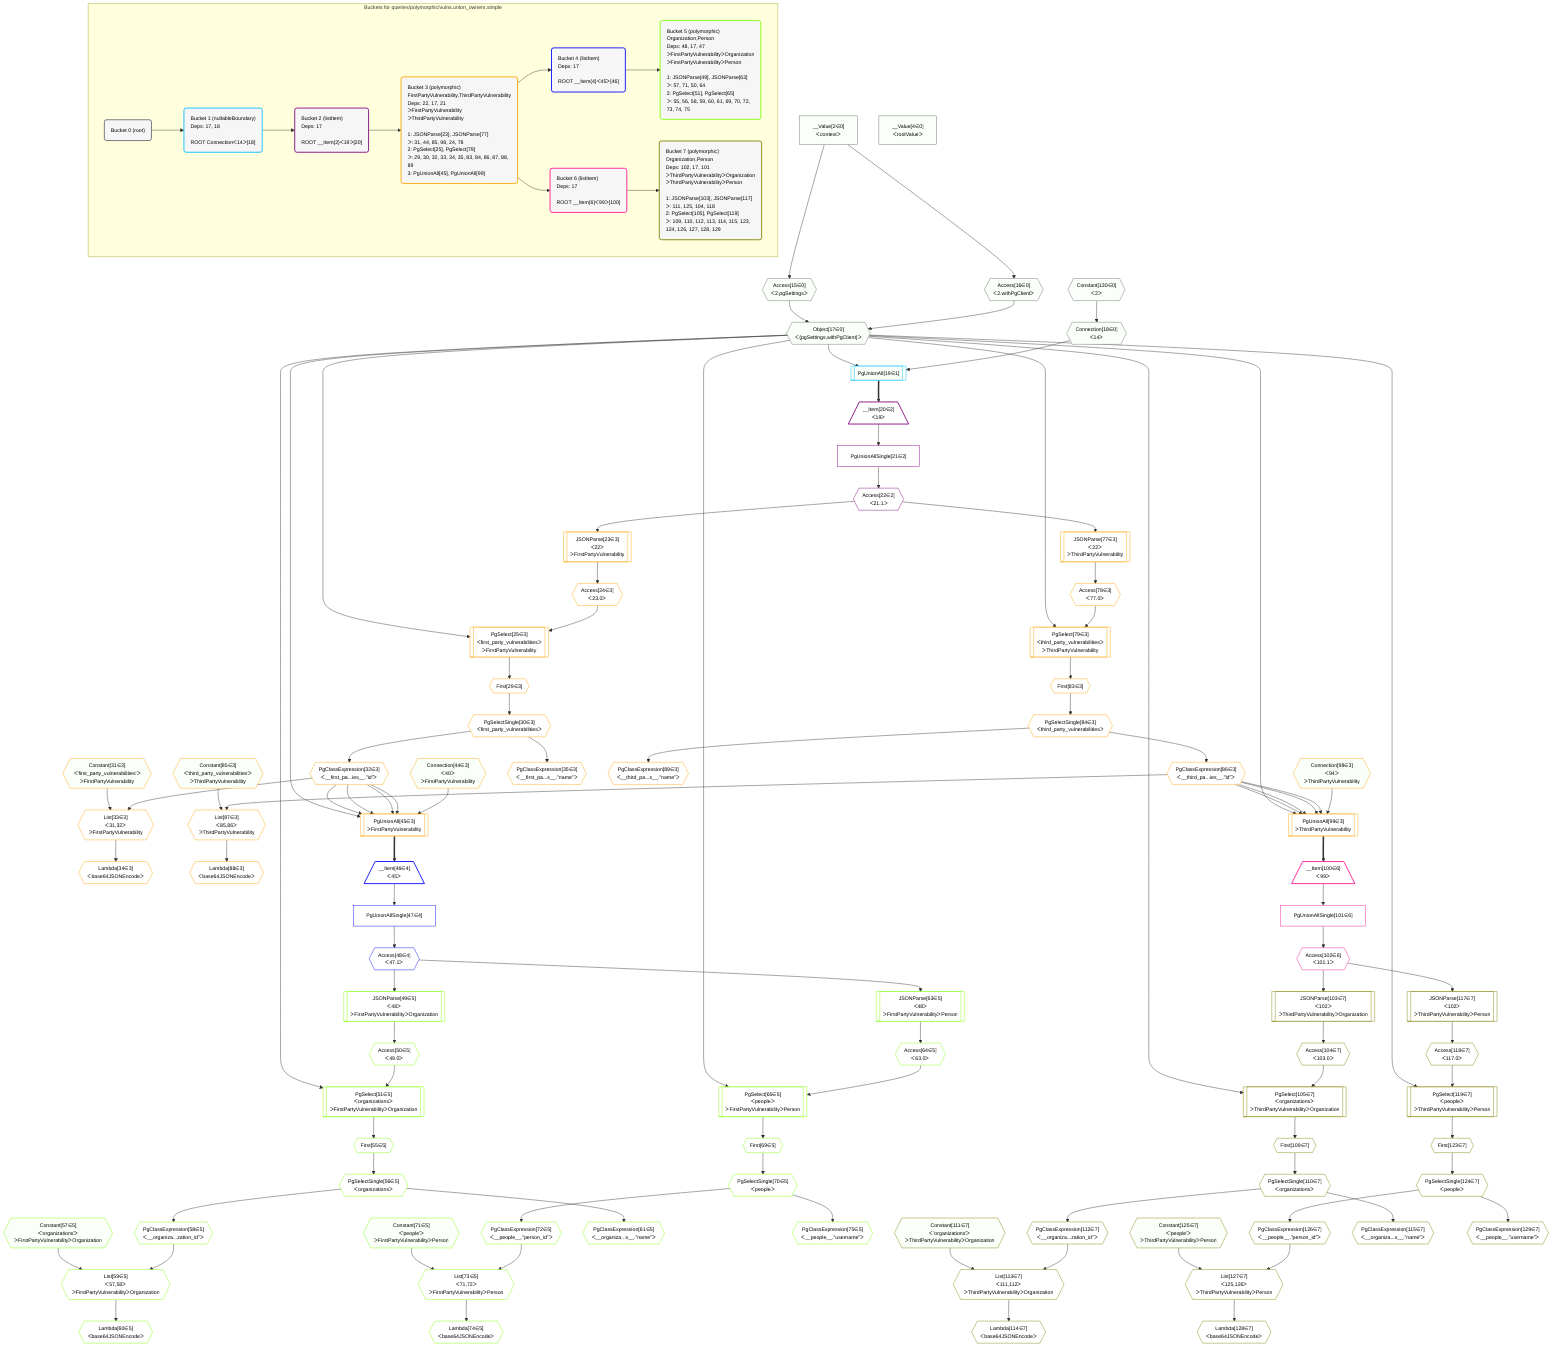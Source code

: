 %%{init: {'themeVariables': { 'fontSize': '12px'}}}%%
graph TD
    classDef path fill:#eee,stroke:#000,color:#000
    classDef plan fill:#fff,stroke-width:1px,color:#000
    classDef itemplan fill:#fff,stroke-width:2px,color:#000
    classDef unbatchedplan fill:#dff,stroke-width:1px,color:#000
    classDef sideeffectplan fill:#fcc,stroke-width:2px,color:#000
    classDef bucket fill:#f6f6f6,color:#000,stroke-width:2px,text-align:left


    %% plan dependencies
    Object17{{"Object[17∈0]<br />ᐸ{pgSettings,withPgClient}ᐳ"}}:::plan
    Access15{{"Access[15∈0]<br />ᐸ2.pgSettingsᐳ"}}:::plan
    Access16{{"Access[16∈0]<br />ᐸ2.withPgClientᐳ"}}:::plan
    Access15 & Access16 --> Object17
    __Value2["__Value[2∈0]<br />ᐸcontextᐳ"]:::plan
    __Value2 --> Access15
    __Value2 --> Access16
    Connection18{{"Connection[18∈0]<br />ᐸ14ᐳ"}}:::plan
    Constant130{{"Constant[130∈0]<br />ᐸ2ᐳ"}}:::plan
    Constant130 --> Connection18
    __Value4["__Value[4∈0]<br />ᐸrootValueᐳ"]:::plan
    PgUnionAll19[["PgUnionAll[19∈1]"]]:::plan
    Object17 & Connection18 --> PgUnionAll19
    __Item20[/"__Item[20∈2]<br />ᐸ19ᐳ"\]:::itemplan
    PgUnionAll19 ==> __Item20
    PgUnionAllSingle21["PgUnionAllSingle[21∈2]"]:::plan
    __Item20 --> PgUnionAllSingle21
    Access22{{"Access[22∈2]<br />ᐸ21.1ᐳ"}}:::plan
    PgUnionAllSingle21 --> Access22
    PgUnionAll45[["PgUnionAll[45∈3]<br />ᐳFirstPartyVulnerability"]]:::plan
    PgClassExpression32{{"PgClassExpression[32∈3]<br />ᐸ__first_pa...ies__.”id”ᐳ"}}:::plan
    Connection44{{"Connection[44∈3]<br />ᐸ40ᐳ<br />ᐳFirstPartyVulnerability"}}:::plan
    Object17 & PgClassExpression32 & PgClassExpression32 & PgClassExpression32 & PgClassExpression32 & Connection44 --> PgUnionAll45
    PgUnionAll99[["PgUnionAll[99∈3]<br />ᐳThirdPartyVulnerability"]]:::plan
    PgClassExpression86{{"PgClassExpression[86∈3]<br />ᐸ__third_pa...ies__.”id”ᐳ"}}:::plan
    Connection98{{"Connection[98∈3]<br />ᐸ94ᐳ<br />ᐳThirdPartyVulnerability"}}:::plan
    Object17 & PgClassExpression86 & PgClassExpression86 & PgClassExpression86 & PgClassExpression86 & Connection98 --> PgUnionAll99
    PgSelect25[["PgSelect[25∈3]<br />ᐸfirst_party_vulnerabilitiesᐳ<br />ᐳFirstPartyVulnerability"]]:::plan
    Access24{{"Access[24∈3]<br />ᐸ23.0ᐳ"}}:::plan
    Object17 & Access24 --> PgSelect25
    List33{{"List[33∈3]<br />ᐸ31,32ᐳ<br />ᐳFirstPartyVulnerability"}}:::plan
    Constant31{{"Constant[31∈3]<br />ᐸ'first_party_vulnerabilities'ᐳ<br />ᐳFirstPartyVulnerability"}}:::plan
    Constant31 & PgClassExpression32 --> List33
    PgSelect79[["PgSelect[79∈3]<br />ᐸthird_party_vulnerabilitiesᐳ<br />ᐳThirdPartyVulnerability"]]:::plan
    Access78{{"Access[78∈3]<br />ᐸ77.0ᐳ"}}:::plan
    Object17 & Access78 --> PgSelect79
    List87{{"List[87∈3]<br />ᐸ85,86ᐳ<br />ᐳThirdPartyVulnerability"}}:::plan
    Constant85{{"Constant[85∈3]<br />ᐸ'third_party_vulnerabilities'ᐳ<br />ᐳThirdPartyVulnerability"}}:::plan
    Constant85 & PgClassExpression86 --> List87
    JSONParse23[["JSONParse[23∈3]<br />ᐸ22ᐳ<br />ᐳFirstPartyVulnerability"]]:::plan
    Access22 --> JSONParse23
    JSONParse23 --> Access24
    First29{{"First[29∈3]"}}:::plan
    PgSelect25 --> First29
    PgSelectSingle30{{"PgSelectSingle[30∈3]<br />ᐸfirst_party_vulnerabilitiesᐳ"}}:::plan
    First29 --> PgSelectSingle30
    PgSelectSingle30 --> PgClassExpression32
    Lambda34{{"Lambda[34∈3]<br />ᐸbase64JSONEncodeᐳ"}}:::plan
    List33 --> Lambda34
    PgClassExpression35{{"PgClassExpression[35∈3]<br />ᐸ__first_pa...s__.”name”ᐳ"}}:::plan
    PgSelectSingle30 --> PgClassExpression35
    JSONParse77[["JSONParse[77∈3]<br />ᐸ22ᐳ<br />ᐳThirdPartyVulnerability"]]:::plan
    Access22 --> JSONParse77
    JSONParse77 --> Access78
    First83{{"First[83∈3]"}}:::plan
    PgSelect79 --> First83
    PgSelectSingle84{{"PgSelectSingle[84∈3]<br />ᐸthird_party_vulnerabilitiesᐳ"}}:::plan
    First83 --> PgSelectSingle84
    PgSelectSingle84 --> PgClassExpression86
    Lambda88{{"Lambda[88∈3]<br />ᐸbase64JSONEncodeᐳ"}}:::plan
    List87 --> Lambda88
    PgClassExpression89{{"PgClassExpression[89∈3]<br />ᐸ__third_pa...s__.”name”ᐳ"}}:::plan
    PgSelectSingle84 --> PgClassExpression89
    __Item46[/"__Item[46∈4]<br />ᐸ45ᐳ"\]:::itemplan
    PgUnionAll45 ==> __Item46
    PgUnionAllSingle47["PgUnionAllSingle[47∈4]"]:::plan
    __Item46 --> PgUnionAllSingle47
    Access48{{"Access[48∈4]<br />ᐸ47.1ᐳ"}}:::plan
    PgUnionAllSingle47 --> Access48
    PgSelect51[["PgSelect[51∈5]<br />ᐸorganizationsᐳ<br />ᐳFirstPartyVulnerabilityᐳOrganization"]]:::plan
    Access50{{"Access[50∈5]<br />ᐸ49.0ᐳ"}}:::plan
    Object17 & Access50 --> PgSelect51
    List59{{"List[59∈5]<br />ᐸ57,58ᐳ<br />ᐳFirstPartyVulnerabilityᐳOrganization"}}:::plan
    Constant57{{"Constant[57∈5]<br />ᐸ'organizations'ᐳ<br />ᐳFirstPartyVulnerabilityᐳOrganization"}}:::plan
    PgClassExpression58{{"PgClassExpression[58∈5]<br />ᐸ__organiza...zation_id”ᐳ"}}:::plan
    Constant57 & PgClassExpression58 --> List59
    PgSelect65[["PgSelect[65∈5]<br />ᐸpeopleᐳ<br />ᐳFirstPartyVulnerabilityᐳPerson"]]:::plan
    Access64{{"Access[64∈5]<br />ᐸ63.0ᐳ"}}:::plan
    Object17 & Access64 --> PgSelect65
    List73{{"List[73∈5]<br />ᐸ71,72ᐳ<br />ᐳFirstPartyVulnerabilityᐳPerson"}}:::plan
    Constant71{{"Constant[71∈5]<br />ᐸ'people'ᐳ<br />ᐳFirstPartyVulnerabilityᐳPerson"}}:::plan
    PgClassExpression72{{"PgClassExpression[72∈5]<br />ᐸ__people__.”person_id”ᐳ"}}:::plan
    Constant71 & PgClassExpression72 --> List73
    JSONParse49[["JSONParse[49∈5]<br />ᐸ48ᐳ<br />ᐳFirstPartyVulnerabilityᐳOrganization"]]:::plan
    Access48 --> JSONParse49
    JSONParse49 --> Access50
    First55{{"First[55∈5]"}}:::plan
    PgSelect51 --> First55
    PgSelectSingle56{{"PgSelectSingle[56∈5]<br />ᐸorganizationsᐳ"}}:::plan
    First55 --> PgSelectSingle56
    PgSelectSingle56 --> PgClassExpression58
    Lambda60{{"Lambda[60∈5]<br />ᐸbase64JSONEncodeᐳ"}}:::plan
    List59 --> Lambda60
    PgClassExpression61{{"PgClassExpression[61∈5]<br />ᐸ__organiza...s__.”name”ᐳ"}}:::plan
    PgSelectSingle56 --> PgClassExpression61
    JSONParse63[["JSONParse[63∈5]<br />ᐸ48ᐳ<br />ᐳFirstPartyVulnerabilityᐳPerson"]]:::plan
    Access48 --> JSONParse63
    JSONParse63 --> Access64
    First69{{"First[69∈5]"}}:::plan
    PgSelect65 --> First69
    PgSelectSingle70{{"PgSelectSingle[70∈5]<br />ᐸpeopleᐳ"}}:::plan
    First69 --> PgSelectSingle70
    PgSelectSingle70 --> PgClassExpression72
    Lambda74{{"Lambda[74∈5]<br />ᐸbase64JSONEncodeᐳ"}}:::plan
    List73 --> Lambda74
    PgClassExpression75{{"PgClassExpression[75∈5]<br />ᐸ__people__.”username”ᐳ"}}:::plan
    PgSelectSingle70 --> PgClassExpression75
    __Item100[/"__Item[100∈6]<br />ᐸ99ᐳ"\]:::itemplan
    PgUnionAll99 ==> __Item100
    PgUnionAllSingle101["PgUnionAllSingle[101∈6]"]:::plan
    __Item100 --> PgUnionAllSingle101
    Access102{{"Access[102∈6]<br />ᐸ101.1ᐳ"}}:::plan
    PgUnionAllSingle101 --> Access102
    PgSelect105[["PgSelect[105∈7]<br />ᐸorganizationsᐳ<br />ᐳThirdPartyVulnerabilityᐳOrganization"]]:::plan
    Access104{{"Access[104∈7]<br />ᐸ103.0ᐳ"}}:::plan
    Object17 & Access104 --> PgSelect105
    List113{{"List[113∈7]<br />ᐸ111,112ᐳ<br />ᐳThirdPartyVulnerabilityᐳOrganization"}}:::plan
    Constant111{{"Constant[111∈7]<br />ᐸ'organizations'ᐳ<br />ᐳThirdPartyVulnerabilityᐳOrganization"}}:::plan
    PgClassExpression112{{"PgClassExpression[112∈7]<br />ᐸ__organiza...zation_id”ᐳ"}}:::plan
    Constant111 & PgClassExpression112 --> List113
    PgSelect119[["PgSelect[119∈7]<br />ᐸpeopleᐳ<br />ᐳThirdPartyVulnerabilityᐳPerson"]]:::plan
    Access118{{"Access[118∈7]<br />ᐸ117.0ᐳ"}}:::plan
    Object17 & Access118 --> PgSelect119
    List127{{"List[127∈7]<br />ᐸ125,126ᐳ<br />ᐳThirdPartyVulnerabilityᐳPerson"}}:::plan
    Constant125{{"Constant[125∈7]<br />ᐸ'people'ᐳ<br />ᐳThirdPartyVulnerabilityᐳPerson"}}:::plan
    PgClassExpression126{{"PgClassExpression[126∈7]<br />ᐸ__people__.”person_id”ᐳ"}}:::plan
    Constant125 & PgClassExpression126 --> List127
    JSONParse103[["JSONParse[103∈7]<br />ᐸ102ᐳ<br />ᐳThirdPartyVulnerabilityᐳOrganization"]]:::plan
    Access102 --> JSONParse103
    JSONParse103 --> Access104
    First109{{"First[109∈7]"}}:::plan
    PgSelect105 --> First109
    PgSelectSingle110{{"PgSelectSingle[110∈7]<br />ᐸorganizationsᐳ"}}:::plan
    First109 --> PgSelectSingle110
    PgSelectSingle110 --> PgClassExpression112
    Lambda114{{"Lambda[114∈7]<br />ᐸbase64JSONEncodeᐳ"}}:::plan
    List113 --> Lambda114
    PgClassExpression115{{"PgClassExpression[115∈7]<br />ᐸ__organiza...s__.”name”ᐳ"}}:::plan
    PgSelectSingle110 --> PgClassExpression115
    JSONParse117[["JSONParse[117∈7]<br />ᐸ102ᐳ<br />ᐳThirdPartyVulnerabilityᐳPerson"]]:::plan
    Access102 --> JSONParse117
    JSONParse117 --> Access118
    First123{{"First[123∈7]"}}:::plan
    PgSelect119 --> First123
    PgSelectSingle124{{"PgSelectSingle[124∈7]<br />ᐸpeopleᐳ"}}:::plan
    First123 --> PgSelectSingle124
    PgSelectSingle124 --> PgClassExpression126
    Lambda128{{"Lambda[128∈7]<br />ᐸbase64JSONEncodeᐳ"}}:::plan
    List127 --> Lambda128
    PgClassExpression129{{"PgClassExpression[129∈7]<br />ᐸ__people__.”username”ᐳ"}}:::plan
    PgSelectSingle124 --> PgClassExpression129

    %% define steps

    subgraph "Buckets for queries/polymorphic/vulns.union_owners.simple"
    Bucket0("Bucket 0 (root)"):::bucket
    classDef bucket0 stroke:#696969
    class Bucket0,__Value2,__Value4,Access15,Access16,Object17,Connection18,Constant130 bucket0
    Bucket1("Bucket 1 (nullableBoundary)<br />Deps: 17, 18<br /><br />ROOT Connectionᐸ14ᐳ[18]"):::bucket
    classDef bucket1 stroke:#00bfff
    class Bucket1,PgUnionAll19 bucket1
    Bucket2("Bucket 2 (listItem)<br />Deps: 17<br /><br />ROOT __Item{2}ᐸ19ᐳ[20]"):::bucket
    classDef bucket2 stroke:#7f007f
    class Bucket2,__Item20,PgUnionAllSingle21,Access22 bucket2
    Bucket3("Bucket 3 (polymorphic)<br />FirstPartyVulnerability,ThirdPartyVulnerability<br />Deps: 22, 17, 21<br />ᐳFirstPartyVulnerability<br />ᐳThirdPartyVulnerability<br /><br />1: JSONParse[23], JSONParse[77]<br />ᐳ: 31, 44, 85, 98, 24, 78<br />2: PgSelect[25], PgSelect[79]<br />ᐳ: 29, 30, 32, 33, 34, 35, 83, 84, 86, 87, 88, 89<br />3: PgUnionAll[45], PgUnionAll[99]"):::bucket
    classDef bucket3 stroke:#ffa500
    class Bucket3,JSONParse23,Access24,PgSelect25,First29,PgSelectSingle30,Constant31,PgClassExpression32,List33,Lambda34,PgClassExpression35,Connection44,PgUnionAll45,JSONParse77,Access78,PgSelect79,First83,PgSelectSingle84,Constant85,PgClassExpression86,List87,Lambda88,PgClassExpression89,Connection98,PgUnionAll99 bucket3
    Bucket4("Bucket 4 (listItem)<br />Deps: 17<br /><br />ROOT __Item{4}ᐸ45ᐳ[46]"):::bucket
    classDef bucket4 stroke:#0000ff
    class Bucket4,__Item46,PgUnionAllSingle47,Access48 bucket4
    Bucket5("Bucket 5 (polymorphic)<br />Organization,Person<br />Deps: 48, 17, 47<br />ᐳFirstPartyVulnerabilityᐳOrganization<br />ᐳFirstPartyVulnerabilityᐳPerson<br /><br />1: JSONParse[49], JSONParse[63]<br />ᐳ: 57, 71, 50, 64<br />2: PgSelect[51], PgSelect[65]<br />ᐳ: 55, 56, 58, 59, 60, 61, 69, 70, 72, 73, 74, 75"):::bucket
    classDef bucket5 stroke:#7fff00
    class Bucket5,JSONParse49,Access50,PgSelect51,First55,PgSelectSingle56,Constant57,PgClassExpression58,List59,Lambda60,PgClassExpression61,JSONParse63,Access64,PgSelect65,First69,PgSelectSingle70,Constant71,PgClassExpression72,List73,Lambda74,PgClassExpression75 bucket5
    Bucket6("Bucket 6 (listItem)<br />Deps: 17<br /><br />ROOT __Item{6}ᐸ99ᐳ[100]"):::bucket
    classDef bucket6 stroke:#ff1493
    class Bucket6,__Item100,PgUnionAllSingle101,Access102 bucket6
    Bucket7("Bucket 7 (polymorphic)<br />Organization,Person<br />Deps: 102, 17, 101<br />ᐳThirdPartyVulnerabilityᐳOrganization<br />ᐳThirdPartyVulnerabilityᐳPerson<br /><br />1: JSONParse[103], JSONParse[117]<br />ᐳ: 111, 125, 104, 118<br />2: PgSelect[105], PgSelect[119]<br />ᐳ: 109, 110, 112, 113, 114, 115, 123, 124, 126, 127, 128, 129"):::bucket
    classDef bucket7 stroke:#808000
    class Bucket7,JSONParse103,Access104,PgSelect105,First109,PgSelectSingle110,Constant111,PgClassExpression112,List113,Lambda114,PgClassExpression115,JSONParse117,Access118,PgSelect119,First123,PgSelectSingle124,Constant125,PgClassExpression126,List127,Lambda128,PgClassExpression129 bucket7
    Bucket0 --> Bucket1
    Bucket1 --> Bucket2
    Bucket2 --> Bucket3
    Bucket3 --> Bucket4 & Bucket6
    Bucket4 --> Bucket5
    Bucket6 --> Bucket7
    classDef unary fill:#fafffa,borderWidth:8px
    class Object17,Access15,Access16,Connection18,__Value2,__Value4,Constant130,PgUnionAll19,Constant31,Connection44,Constant85,Connection98,Constant57,Constant71,Constant111,Constant125 unary
    end